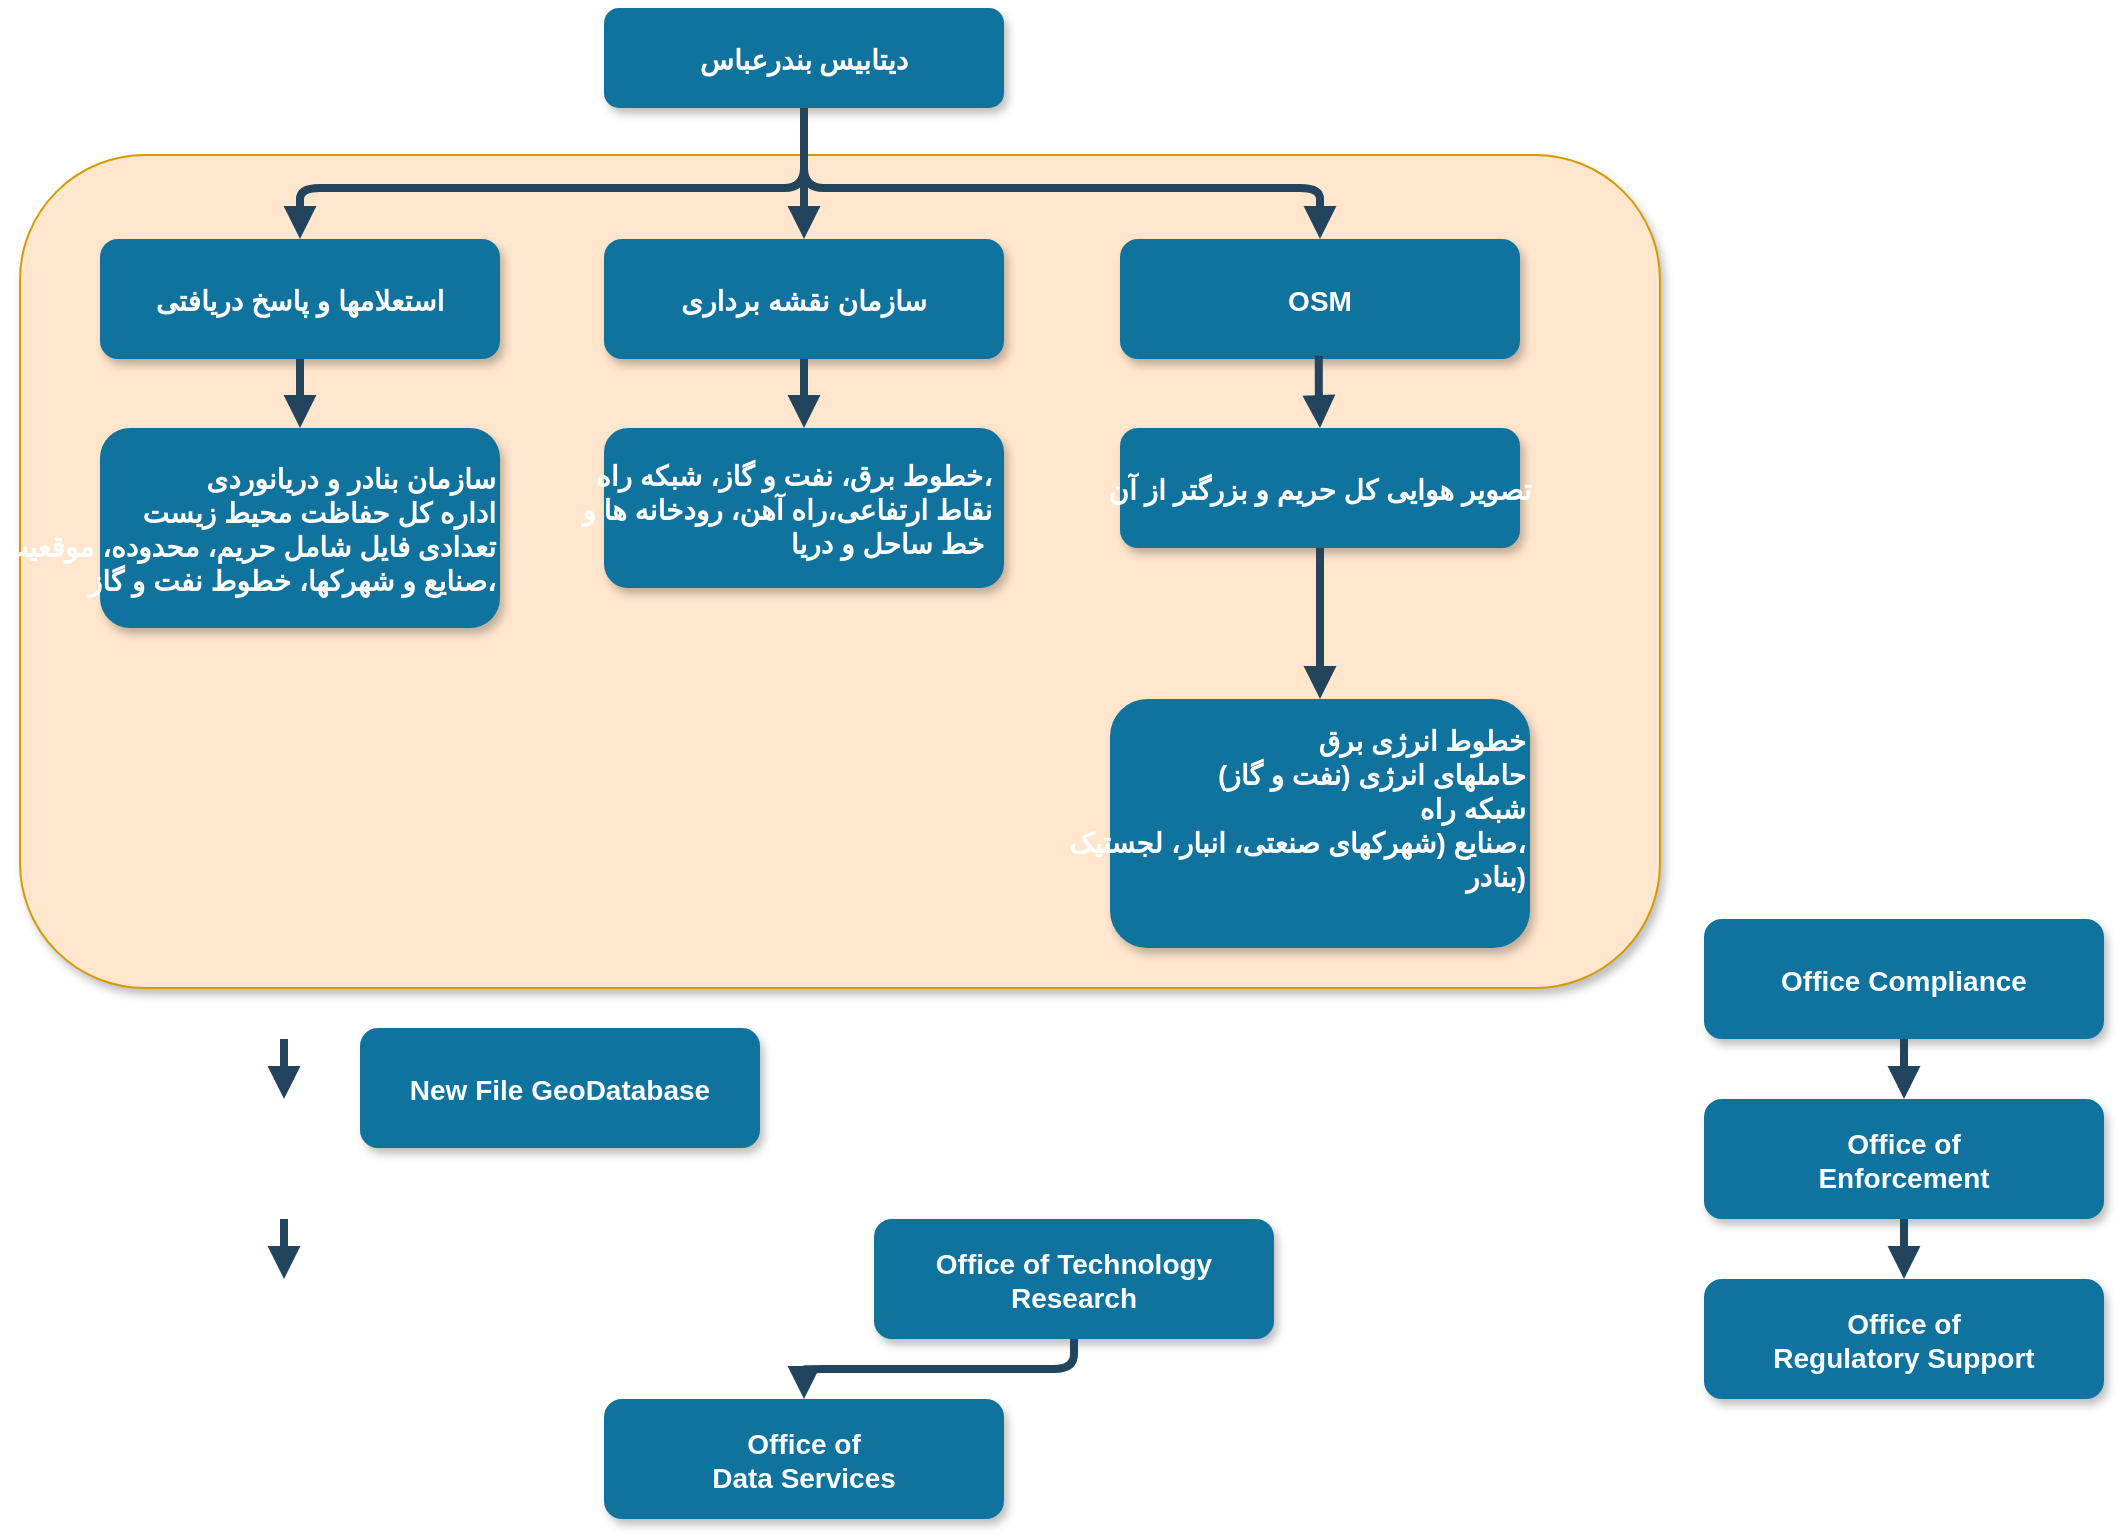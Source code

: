 <mxfile version="24.8.6">
  <diagram name="Page-1" id="97916047-d0de-89f5-080d-49f4d83e522f">
    <mxGraphModel dx="1434" dy="780" grid="1" gridSize="10" guides="1" tooltips="1" connect="1" arrows="1" fold="1" page="1" pageScale="1.5" pageWidth="1169" pageHeight="827" background="none" math="0" shadow="0">
      <root>
        <mxCell id="0" />
        <mxCell id="1" parent="0" />
        <mxCell id="24" value="" style="rounded=1;fillColor=#ffe6cc;strokeColor=#d79b00;shadow=1;fontStyle=1;fontSize=14;" parent="1" vertex="1">
          <mxGeometry x="250" y="413.5" width="820" height="416.5" as="geometry" />
        </mxCell>
        <mxCell id="2" value="دیتابیس بندرعباس" style="rounded=1;fillColor=#10739E;strokeColor=none;shadow=1;gradientColor=none;fontStyle=1;fontColor=#FFFFFF;fontSize=14;fontFamily=Garamond;" parent="1" vertex="1">
          <mxGeometry x="542" y="340" width="200" height="50" as="geometry" />
        </mxCell>
        <mxCell id="5" value="سازمان نقشه برداری" style="rounded=1;fillColor=#10739E;strokeColor=none;shadow=1;gradientColor=none;fontStyle=1;fontColor=#FFFFFF;fontSize=14;" parent="1" vertex="1">
          <mxGeometry x="542" y="455.5" width="200" height="60" as="geometry" />
        </mxCell>
        <mxCell id="6" value="OSM" style="rounded=1;fillColor=#10739E;strokeColor=none;shadow=1;gradientColor=none;fontStyle=1;fontColor=#FFFFFF;fontSize=14;" parent="1" vertex="1">
          <mxGeometry x="800" y="455.5" width="200" height="60" as="geometry" />
        </mxCell>
        <mxCell id="8" value="سازمان بنادر و دریانوردی&#xa;اداره کل حفاظت محیط زیست&#xa;تعدادی فایل شامل حریم، محدوده، موقعیت &#xa;صنایع و شهرکها، خطوط نفت و گاز،" style="rounded=1;fillColor=#10739E;strokeColor=none;shadow=1;gradientColor=none;fontStyle=1;fontColor=#FFFFFF;fontSize=14;align=right;" parent="1" vertex="1">
          <mxGeometry x="290" y="550" width="200" height="100" as="geometry" />
        </mxCell>
        <mxCell id="13" value="خطوط برق، نفت و گاز، شبکه راه، &#xa;نقاط ارتفاعی،راه آهن، رودخانه ها و &#xa;خط ساحل و دریا  " style="rounded=1;fillColor=#10739E;strokeColor=none;shadow=1;gradientColor=none;fontStyle=1;fontColor=#FFFFFF;fontSize=14;align=right;" parent="1" vertex="1">
          <mxGeometry x="542" y="550" width="200" height="80" as="geometry" />
        </mxCell>
        <mxCell id="14" value="New File GeoDatabase" style="rounded=1;fillColor=#10739E;strokeColor=none;shadow=1;gradientColor=none;fontStyle=1;fontColor=#FFFFFF;fontSize=14;" parent="1" vertex="1">
          <mxGeometry x="420" y="850" width="200" height="60" as="geometry" />
        </mxCell>
        <mxCell id="15" value="Office of Technology &#xa;Research" style="rounded=1;fillColor=#10739E;strokeColor=none;shadow=1;gradientColor=none;fontStyle=1;fontColor=#FFFFFF;fontSize=14;" parent="1" vertex="1">
          <mxGeometry x="677" y="945.5" width="200" height="60" as="geometry" />
        </mxCell>
        <mxCell id="16" value="Office of&#xa;Data Services" style="rounded=1;fillColor=#10739E;strokeColor=none;shadow=1;gradientColor=none;fontStyle=1;fontColor=#FFFFFF;fontSize=14;" parent="1" vertex="1">
          <mxGeometry x="542" y="1035.5" width="200" height="60" as="geometry" />
        </mxCell>
        <mxCell id="18" value="تصویر هوایی کل حریم و بزرگتر از آن" style="rounded=1;fillColor=#10739E;strokeColor=none;shadow=1;gradientColor=none;fontStyle=1;fontColor=#FFFFFF;fontSize=14;" parent="1" vertex="1">
          <mxGeometry x="800" y="550" width="200" height="60" as="geometry" />
        </mxCell>
        <mxCell id="19" value="خطوط انرژی برق&#xa;حاملهای انرژی (نفت و گاز)&#xa;شبکه راه&#xa;صنایع (شهرکهای صنعتی، انبار، لجستیک،&#xa; بنادر)&#xa;" style="rounded=1;fillColor=#10739E;strokeColor=none;shadow=1;gradientColor=none;fontStyle=1;fontColor=#FFFFFF;fontSize=14;align=right;" parent="1" vertex="1">
          <mxGeometry x="795" y="685.5" width="210" height="124.5" as="geometry" />
        </mxCell>
        <mxCell id="25" value="Office Compliance" style="rounded=1;fillColor=#10739E;strokeColor=none;shadow=1;gradientColor=none;fontStyle=1;fontColor=#FFFFFF;fontSize=14;" parent="1" vertex="1">
          <mxGeometry x="1092" y="795.5" width="200" height="60" as="geometry" />
        </mxCell>
        <mxCell id="26" value="Office of &#xa;Enforcement" style="rounded=1;fillColor=#10739E;strokeColor=none;shadow=1;gradientColor=none;fontStyle=1;fontColor=#FFFFFF;fontSize=14;" parent="1" vertex="1">
          <mxGeometry x="1092" y="885.5" width="200" height="60" as="geometry" />
        </mxCell>
        <mxCell id="27" value="Office of&#xa; Regulatory Support" style="rounded=1;fillColor=#10739E;strokeColor=none;shadow=1;gradientColor=none;fontStyle=1;fontColor=#FFFFFF;fontSize=14;" parent="1" vertex="1">
          <mxGeometry x="1092" y="975.5" width="200" height="60" as="geometry" />
        </mxCell>
        <mxCell id="30" value="" style="edgeStyle=elbowEdgeStyle;elbow=vertical;strokeWidth=4;endArrow=block;endFill=1;fontStyle=1;strokeColor=#23445D;exitX=0.5;exitY=1;exitDx=0;exitDy=0;" parent="1" source="2" target="5" edge="1">
          <mxGeometry x="22" y="165.5" width="100" height="100" as="geometry">
            <mxPoint x="772" y="405.5" as="sourcePoint" />
            <mxPoint x="122" y="165.5" as="targetPoint" />
          </mxGeometry>
        </mxCell>
        <mxCell id="39" value="" style="edgeStyle=elbowEdgeStyle;elbow=vertical;strokeWidth=4;endArrow=block;endFill=1;fontStyle=1;strokeColor=#23445D;entryX=0.5;entryY=0;entryDx=0;entryDy=0;exitX=0.5;exitY=1;exitDx=0;exitDy=0;" parent="1" source="5" target="13" edge="1">
          <mxGeometry x="62" y="175.5" width="100" height="100" as="geometry">
            <mxPoint x="641.66" y="515.5" as="sourcePoint" />
            <mxPoint x="641.66" y="545.5" as="targetPoint" />
          </mxGeometry>
        </mxCell>
        <mxCell id="40" value="" style="edgeStyle=elbowEdgeStyle;elbow=vertical;strokeWidth=4;endArrow=block;endFill=1;fontStyle=1;strokeColor=#23445D;" parent="1" edge="1">
          <mxGeometry x="62" y="185.5" width="100" height="100" as="geometry">
            <mxPoint x="382" y="855.5" as="sourcePoint" />
            <mxPoint x="382" y="885.5" as="targetPoint" />
          </mxGeometry>
        </mxCell>
        <mxCell id="41" value="" style="edgeStyle=elbowEdgeStyle;elbow=vertical;strokeWidth=4;endArrow=block;endFill=1;fontStyle=1;strokeColor=#23445D;" parent="1" edge="1">
          <mxGeometry x="62" y="195.5" width="100" height="100" as="geometry">
            <mxPoint x="382" y="945.5" as="sourcePoint" />
            <mxPoint x="382" y="975.5" as="targetPoint" />
          </mxGeometry>
        </mxCell>
        <mxCell id="44" value="" style="edgeStyle=elbowEdgeStyle;elbow=vertical;strokeWidth=4;endArrow=block;endFill=1;fontStyle=1;strokeColor=#23445D;" parent="1" source="15" target="16" edge="1">
          <mxGeometry x="62" y="185.5" width="100" height="100" as="geometry">
            <mxPoint x="62" y="285.5" as="sourcePoint" />
            <mxPoint x="162" y="185.5" as="targetPoint" />
          </mxGeometry>
        </mxCell>
        <mxCell id="46" value="" style="edgeStyle=elbowEdgeStyle;elbow=vertical;strokeWidth=4;endArrow=block;endFill=1;fontStyle=1;strokeColor=#23445D;" parent="1" source="18" target="19" edge="1">
          <mxGeometry x="72" y="165.5" width="100" height="100" as="geometry">
            <mxPoint x="72" y="265.5" as="sourcePoint" />
            <mxPoint x="172" y="165.5" as="targetPoint" />
          </mxGeometry>
        </mxCell>
        <mxCell id="52" value="" style="edgeStyle=elbowEdgeStyle;elbow=vertical;strokeWidth=4;endArrow=block;endFill=1;fontStyle=1;strokeColor=#23445D;" parent="1" source="25" target="26" edge="1">
          <mxGeometry x="72" y="185.5" width="100" height="100" as="geometry">
            <mxPoint x="72" y="285.5" as="sourcePoint" />
            <mxPoint x="172" y="185.5" as="targetPoint" />
          </mxGeometry>
        </mxCell>
        <mxCell id="53" value="" style="edgeStyle=elbowEdgeStyle;elbow=vertical;strokeWidth=4;endArrow=block;endFill=1;fontStyle=1;strokeColor=#23445D;" parent="1" source="26" target="27" edge="1">
          <mxGeometry x="72" y="195.5" width="100" height="100" as="geometry">
            <mxPoint x="72" y="295.5" as="sourcePoint" />
            <mxPoint x="172" y="195.5" as="targetPoint" />
          </mxGeometry>
        </mxCell>
        <mxCell id="55" value="" style="edgeStyle=orthogonalEdgeStyle;elbow=vertical;strokeWidth=4;endArrow=block;endFill=1;fontStyle=1;strokeColor=#23445D;exitX=0.5;exitY=1;exitDx=0;exitDy=0;" parent="1" source="2" target="6" edge="1">
          <mxGeometry x="22" y="165.5" width="100" height="100" as="geometry">
            <mxPoint x="772" y="405.5" as="sourcePoint" />
            <mxPoint x="122" y="165.5" as="targetPoint" />
            <Array as="points">
              <mxPoint x="642" y="430" />
              <mxPoint x="900" y="430" />
            </Array>
          </mxGeometry>
        </mxCell>
        <mxCell id="eep5pFbjuFZ_VRL1p0cx-62" value="" style="edgeStyle=elbowEdgeStyle;elbow=vertical;strokeWidth=4;endArrow=block;endFill=1;fontStyle=1;strokeColor=#23445D;entryX=0.5;entryY=0;entryDx=0;entryDy=0;exitX=0.497;exitY=0.972;exitDx=0;exitDy=0;exitPerimeter=0;" edge="1" parent="1" source="6" target="18">
          <mxGeometry x="72" y="165.5" width="100" height="100" as="geometry">
            <mxPoint x="899.66" y="515.5" as="sourcePoint" />
            <mxPoint x="900" y="540" as="targetPoint" />
          </mxGeometry>
        </mxCell>
        <mxCell id="eep5pFbjuFZ_VRL1p0cx-65" value="استعلامها و پاسخ دریافتی" style="rounded=1;fillColor=#10739E;strokeColor=none;shadow=1;gradientColor=none;fontStyle=1;fontColor=#FFFFFF;fontSize=14;" vertex="1" parent="1">
          <mxGeometry x="290" y="455.5" width="200" height="60" as="geometry" />
        </mxCell>
        <mxCell id="eep5pFbjuFZ_VRL1p0cx-67" value="" style="edgeStyle=elbowEdgeStyle;elbow=vertical;strokeWidth=4;endArrow=block;endFill=1;fontStyle=1;strokeColor=#23445D;exitX=0.5;exitY=1;exitDx=0;exitDy=0;entryX=0.5;entryY=0;entryDx=0;entryDy=0;" edge="1" parent="1" source="2" target="eep5pFbjuFZ_VRL1p0cx-65">
          <mxGeometry x="22" y="165.5" width="100" height="100" as="geometry">
            <mxPoint x="770" y="400" as="sourcePoint" />
            <mxPoint x="370" y="455" as="targetPoint" />
            <Array as="points">
              <mxPoint x="570" y="430" />
            </Array>
          </mxGeometry>
        </mxCell>
        <mxCell id="eep5pFbjuFZ_VRL1p0cx-68" value="" style="edgeStyle=elbowEdgeStyle;elbow=vertical;strokeWidth=4;endArrow=block;endFill=1;fontStyle=1;strokeColor=#23445D;exitX=0.5;exitY=1;exitDx=0;exitDy=0;entryX=0.5;entryY=0;entryDx=0;entryDy=0;" edge="1" parent="1" source="eep5pFbjuFZ_VRL1p0cx-65" target="8">
          <mxGeometry x="62" y="165.5" width="100" height="100" as="geometry">
            <mxPoint x="392" y="650" as="sourcePoint" />
            <mxPoint x="392" y="716" as="targetPoint" />
          </mxGeometry>
        </mxCell>
      </root>
    </mxGraphModel>
  </diagram>
</mxfile>
